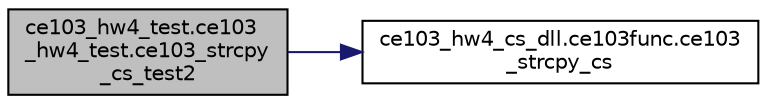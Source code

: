 digraph "ce103_hw4_test.ce103_hw4_test.ce103_strcpy_cs_test2"
{
 // INTERACTIVE_SVG=YES
 // LATEX_PDF_SIZE
  edge [fontname="Helvetica",fontsize="10",labelfontname="Helvetica",labelfontsize="10"];
  node [fontname="Helvetica",fontsize="10",shape=record];
  rankdir="LR";
  Node1 [label="ce103_hw4_test.ce103\l_hw4_test.ce103_strcpy\l_cs_test2",height=0.2,width=0.4,color="black", fillcolor="grey75", style="filled", fontcolor="black",tooltip=" "];
  Node1 -> Node2 [color="midnightblue",fontsize="10",style="solid",fontname="Helvetica"];
  Node2 [label="ce103_hw4_cs_dll.ce103func.ce103\l_strcpy_cs",height=0.2,width=0.4,color="black", fillcolor="white", style="filled",URL="$db/db6/a00074.html#a20d353e0c9dc8e5d9843b981059d7ba5",tooltip=" "];
}
